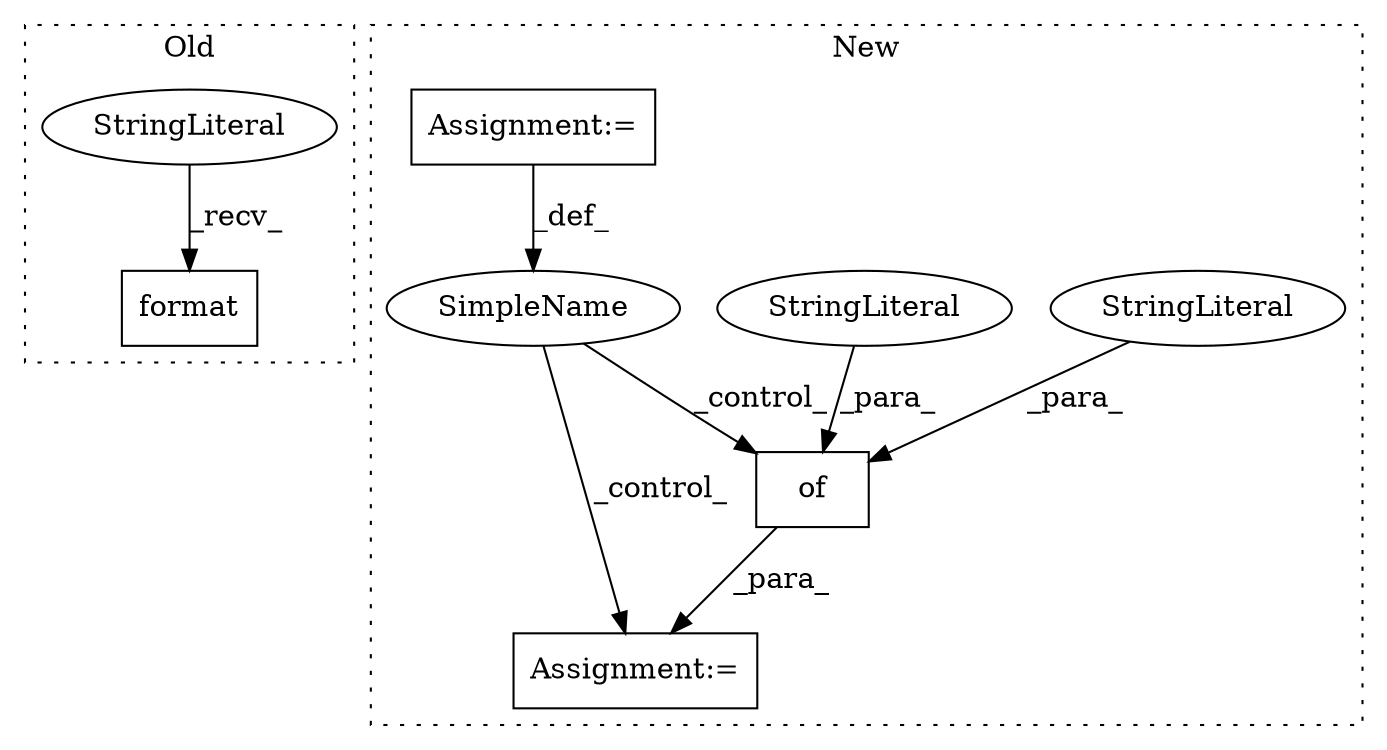digraph G {
subgraph cluster0 {
1 [label="format" a="32" s="13719,13736" l="7,1" shape="box"];
3 [label="StringLiteral" a="45" s="13698" l="20" shape="ellipse"];
label = "Old";
style="dotted";
}
subgraph cluster1 {
2 [label="of" a="32" s="13906,14230" l="3,1" shape="box"];
4 [label="Assignment:=" a="7" s="13901" l="1" shape="box"];
5 [label="StringLiteral" a="45" s="13909" l="10" shape="ellipse"];
6 [label="StringLiteral" a="45" s="14119" l="13" shape="ellipse"];
7 [label="SimpleName" a="42" s="13844" l="3" shape="ellipse"];
8 [label="Assignment:=" a="7" s="13740" l="1" shape="box"];
label = "New";
style="dotted";
}
2 -> 4 [label="_para_"];
3 -> 1 [label="_recv_"];
5 -> 2 [label="_para_"];
6 -> 2 [label="_para_"];
7 -> 2 [label="_control_"];
7 -> 4 [label="_control_"];
8 -> 7 [label="_def_"];
}